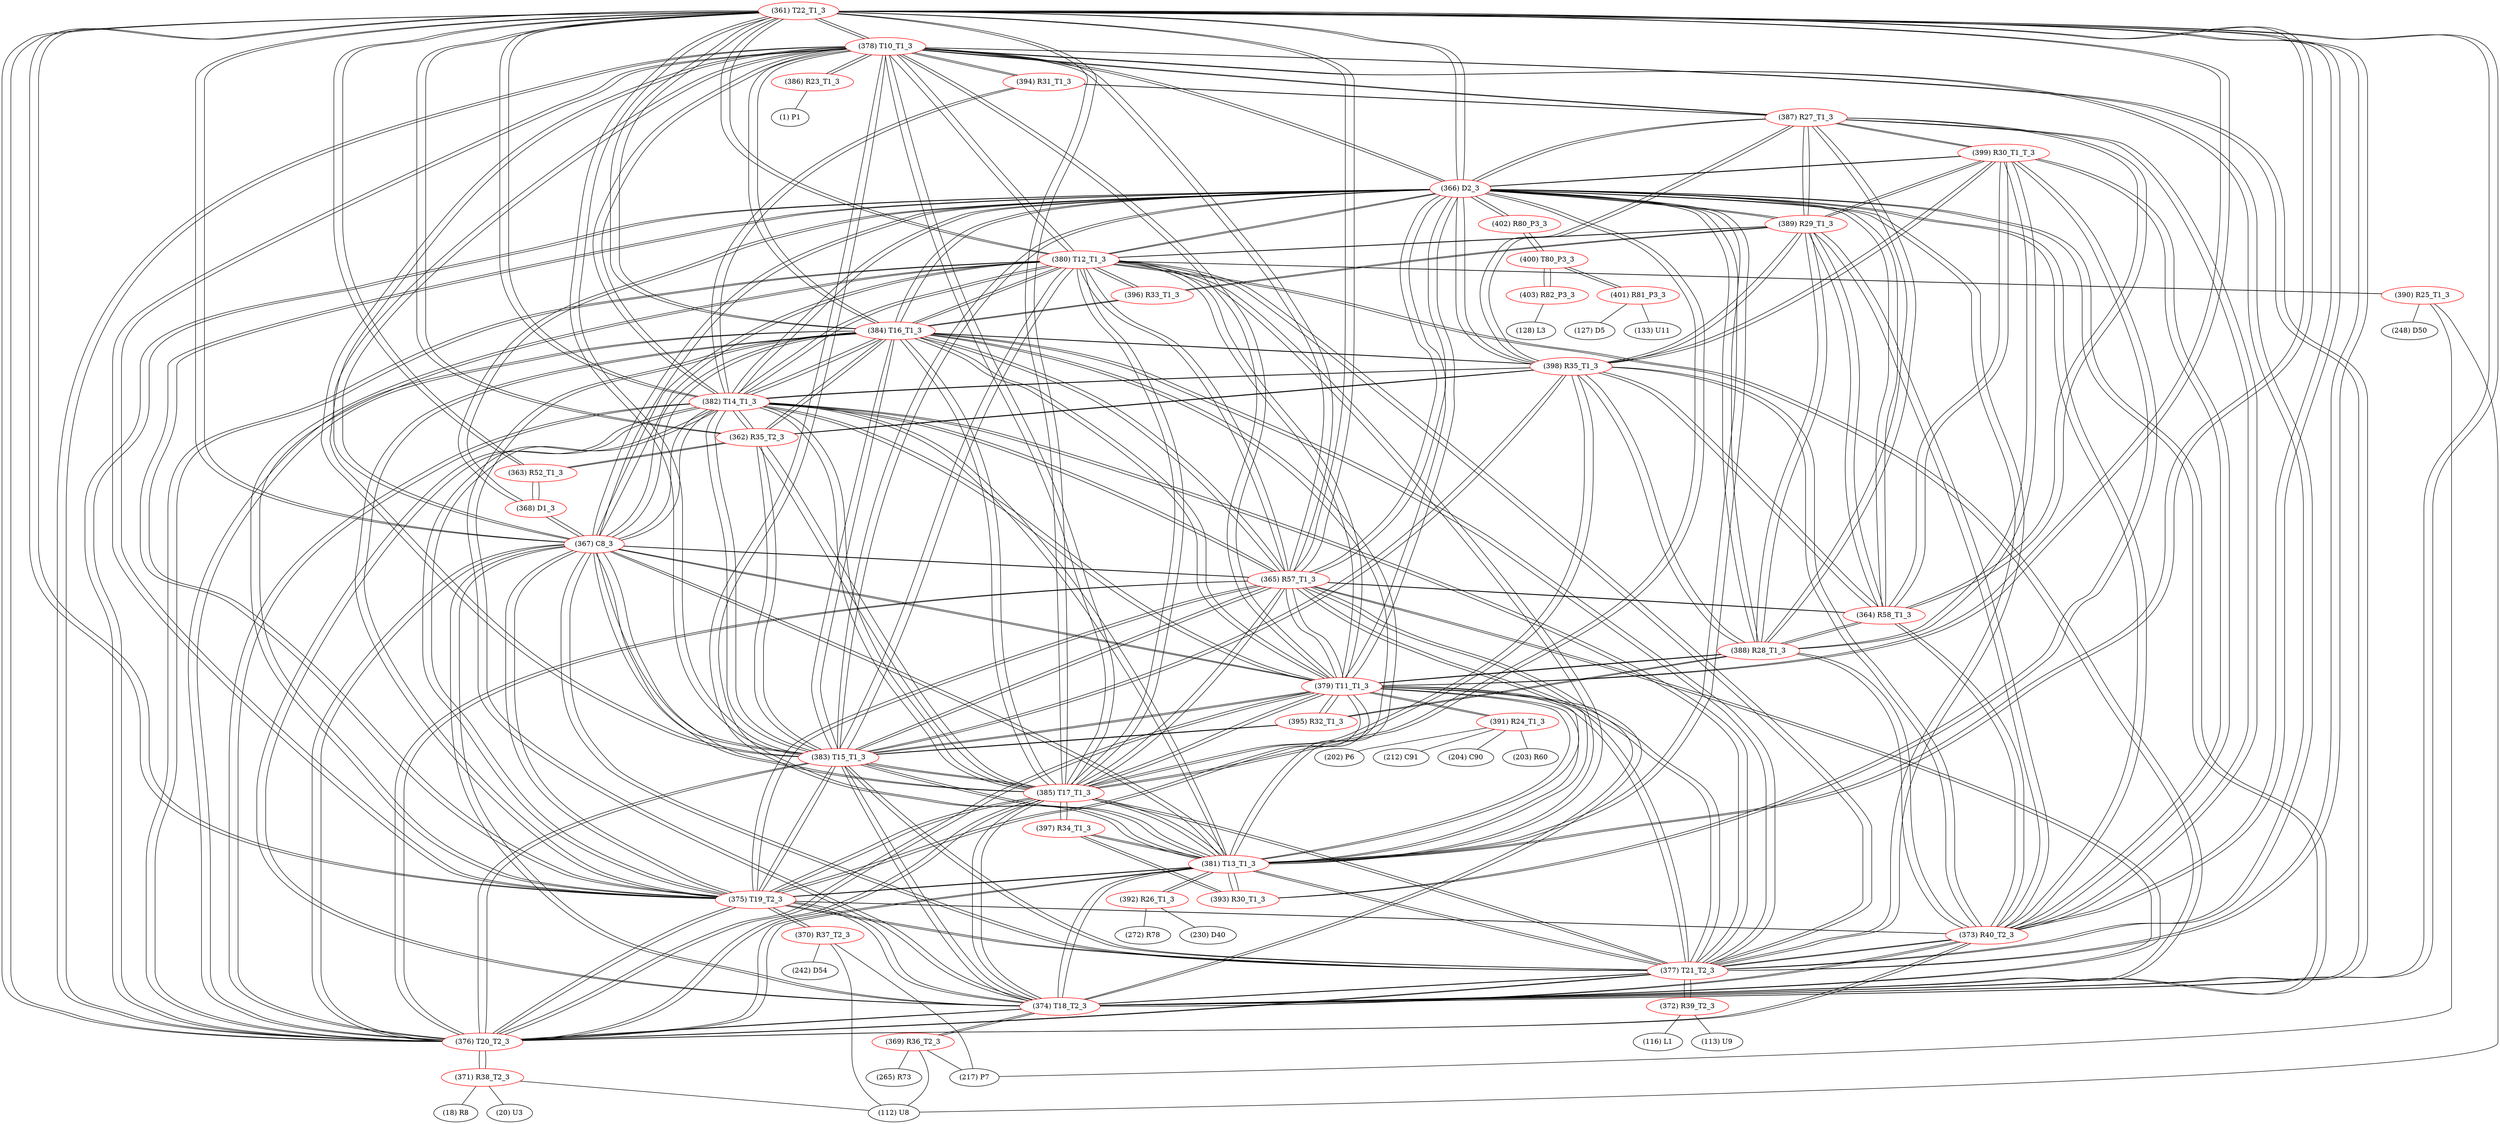 graph {
	361 [label="(361) T22_T1_3" color=red]
	378 [label="(378) T10_T1_3"]
	379 [label="(379) T11_T1_3"]
	380 [label="(380) T12_T1_3"]
	381 [label="(381) T13_T1_3"]
	376 [label="(376) T20_T2_3"]
	382 [label="(382) T14_T1_3"]
	383 [label="(383) T15_T1_3"]
	374 [label="(374) T18_T2_3"]
	377 [label="(377) T21_T2_3"]
	375 [label="(375) T19_T2_3"]
	367 [label="(367) C8_3"]
	384 [label="(384) T16_T1_3"]
	385 [label="(385) T17_T1_3"]
	366 [label="(366) D2_3"]
	365 [label="(365) R57_T1_3"]
	362 [label="(362) R35_T2_3"]
	363 [label="(363) R52_T1_3"]
	373 [label="(373) R40_T2_3"]
	362 [label="(362) R35_T2_3" color=red]
	363 [label="(363) R52_T1_3"]
	361 [label="(361) T22_T1_3"]
	382 [label="(382) T14_T1_3"]
	383 [label="(383) T15_T1_3"]
	385 [label="(385) T17_T1_3"]
	384 [label="(384) T16_T1_3"]
	398 [label="(398) R35_T1_3"]
	363 [label="(363) R52_T1_3" color=red]
	368 [label="(368) D1_3"]
	362 [label="(362) R35_T2_3"]
	361 [label="(361) T22_T1_3"]
	364 [label="(364) R58_T1_3" color=red]
	366 [label="(366) D2_3"]
	373 [label="(373) R40_T2_3"]
	387 [label="(387) R27_T1_3"]
	388 [label="(388) R28_T1_3"]
	389 [label="(389) R29_T1_3"]
	399 [label="(399) R30_T1_T_3"]
	398 [label="(398) R35_T1_3"]
	365 [label="(365) R57_T1_3"]
	365 [label="(365) R57_T1_3" color=red]
	378 [label="(378) T10_T1_3"]
	379 [label="(379) T11_T1_3"]
	380 [label="(380) T12_T1_3"]
	381 [label="(381) T13_T1_3"]
	376 [label="(376) T20_T2_3"]
	382 [label="(382) T14_T1_3"]
	383 [label="(383) T15_T1_3"]
	374 [label="(374) T18_T2_3"]
	377 [label="(377) T21_T2_3"]
	375 [label="(375) T19_T2_3"]
	367 [label="(367) C8_3"]
	384 [label="(384) T16_T1_3"]
	385 [label="(385) T17_T1_3"]
	366 [label="(366) D2_3"]
	361 [label="(361) T22_T1_3"]
	364 [label="(364) R58_T1_3"]
	366 [label="(366) D2_3" color=red]
	364 [label="(364) R58_T1_3"]
	373 [label="(373) R40_T2_3"]
	387 [label="(387) R27_T1_3"]
	388 [label="(388) R28_T1_3"]
	389 [label="(389) R29_T1_3"]
	399 [label="(399) R30_T1_T_3"]
	398 [label="(398) R35_T1_3"]
	378 [label="(378) T10_T1_3"]
	379 [label="(379) T11_T1_3"]
	380 [label="(380) T12_T1_3"]
	381 [label="(381) T13_T1_3"]
	376 [label="(376) T20_T2_3"]
	382 [label="(382) T14_T1_3"]
	383 [label="(383) T15_T1_3"]
	374 [label="(374) T18_T2_3"]
	377 [label="(377) T21_T2_3"]
	375 [label="(375) T19_T2_3"]
	367 [label="(367) C8_3"]
	384 [label="(384) T16_T1_3"]
	385 [label="(385) T17_T1_3"]
	361 [label="(361) T22_T1_3"]
	365 [label="(365) R57_T1_3"]
	368 [label="(368) D1_3"]
	402 [label="(402) R80_P3_3"]
	367 [label="(367) C8_3" color=red]
	378 [label="(378) T10_T1_3"]
	379 [label="(379) T11_T1_3"]
	380 [label="(380) T12_T1_3"]
	381 [label="(381) T13_T1_3"]
	376 [label="(376) T20_T2_3"]
	382 [label="(382) T14_T1_3"]
	383 [label="(383) T15_T1_3"]
	374 [label="(374) T18_T2_3"]
	377 [label="(377) T21_T2_3"]
	375 [label="(375) T19_T2_3"]
	384 [label="(384) T16_T1_3"]
	385 [label="(385) T17_T1_3"]
	366 [label="(366) D2_3"]
	361 [label="(361) T22_T1_3"]
	365 [label="(365) R57_T1_3"]
	368 [label="(368) D1_3"]
	368 [label="(368) D1_3" color=red]
	366 [label="(366) D2_3"]
	367 [label="(367) C8_3"]
	363 [label="(363) R52_T1_3"]
	369 [label="(369) R36_T2_3" color=red]
	217 [label="(217) P7"]
	112 [label="(112) U8"]
	265 [label="(265) R73"]
	374 [label="(374) T18_T2_3"]
	370 [label="(370) R37_T2_3" color=red]
	217 [label="(217) P7"]
	112 [label="(112) U8"]
	242 [label="(242) D54"]
	375 [label="(375) T19_T2_3"]
	371 [label="(371) R38_T2_3" color=red]
	20 [label="(20) U3"]
	112 [label="(112) U8"]
	18 [label="(18) R8"]
	376 [label="(376) T20_T2_3"]
	372 [label="(372) R39_T2_3" color=red]
	116 [label="(116) L1"]
	113 [label="(113) U9"]
	377 [label="(377) T21_T2_3"]
	373 [label="(373) R40_T2_3" color=red]
	366 [label="(366) D2_3"]
	364 [label="(364) R58_T1_3"]
	387 [label="(387) R27_T1_3"]
	388 [label="(388) R28_T1_3"]
	389 [label="(389) R29_T1_3"]
	399 [label="(399) R30_T1_T_3"]
	398 [label="(398) R35_T1_3"]
	376 [label="(376) T20_T2_3"]
	377 [label="(377) T21_T2_3"]
	375 [label="(375) T19_T2_3"]
	361 [label="(361) T22_T1_3"]
	374 [label="(374) T18_T2_3"]
	374 [label="(374) T18_T2_3" color=red]
	378 [label="(378) T10_T1_3"]
	379 [label="(379) T11_T1_3"]
	380 [label="(380) T12_T1_3"]
	381 [label="(381) T13_T1_3"]
	376 [label="(376) T20_T2_3"]
	382 [label="(382) T14_T1_3"]
	383 [label="(383) T15_T1_3"]
	377 [label="(377) T21_T2_3"]
	375 [label="(375) T19_T2_3"]
	367 [label="(367) C8_3"]
	384 [label="(384) T16_T1_3"]
	385 [label="(385) T17_T1_3"]
	366 [label="(366) D2_3"]
	361 [label="(361) T22_T1_3"]
	365 [label="(365) R57_T1_3"]
	373 [label="(373) R40_T2_3"]
	369 [label="(369) R36_T2_3"]
	375 [label="(375) T19_T2_3" color=red]
	378 [label="(378) T10_T1_3"]
	379 [label="(379) T11_T1_3"]
	380 [label="(380) T12_T1_3"]
	381 [label="(381) T13_T1_3"]
	376 [label="(376) T20_T2_3"]
	382 [label="(382) T14_T1_3"]
	383 [label="(383) T15_T1_3"]
	374 [label="(374) T18_T2_3"]
	377 [label="(377) T21_T2_3"]
	367 [label="(367) C8_3"]
	384 [label="(384) T16_T1_3"]
	385 [label="(385) T17_T1_3"]
	366 [label="(366) D2_3"]
	361 [label="(361) T22_T1_3"]
	365 [label="(365) R57_T1_3"]
	373 [label="(373) R40_T2_3"]
	370 [label="(370) R37_T2_3"]
	376 [label="(376) T20_T2_3" color=red]
	378 [label="(378) T10_T1_3"]
	379 [label="(379) T11_T1_3"]
	380 [label="(380) T12_T1_3"]
	381 [label="(381) T13_T1_3"]
	382 [label="(382) T14_T1_3"]
	383 [label="(383) T15_T1_3"]
	374 [label="(374) T18_T2_3"]
	377 [label="(377) T21_T2_3"]
	375 [label="(375) T19_T2_3"]
	367 [label="(367) C8_3"]
	384 [label="(384) T16_T1_3"]
	385 [label="(385) T17_T1_3"]
	366 [label="(366) D2_3"]
	361 [label="(361) T22_T1_3"]
	365 [label="(365) R57_T1_3"]
	373 [label="(373) R40_T2_3"]
	371 [label="(371) R38_T2_3"]
	377 [label="(377) T21_T2_3" color=red]
	378 [label="(378) T10_T1_3"]
	379 [label="(379) T11_T1_3"]
	380 [label="(380) T12_T1_3"]
	381 [label="(381) T13_T1_3"]
	376 [label="(376) T20_T2_3"]
	382 [label="(382) T14_T1_3"]
	383 [label="(383) T15_T1_3"]
	374 [label="(374) T18_T2_3"]
	375 [label="(375) T19_T2_3"]
	367 [label="(367) C8_3"]
	384 [label="(384) T16_T1_3"]
	385 [label="(385) T17_T1_3"]
	366 [label="(366) D2_3"]
	361 [label="(361) T22_T1_3"]
	365 [label="(365) R57_T1_3"]
	373 [label="(373) R40_T2_3"]
	372 [label="(372) R39_T2_3"]
	378 [label="(378) T10_T1_3" color=red]
	379 [label="(379) T11_T1_3"]
	380 [label="(380) T12_T1_3"]
	381 [label="(381) T13_T1_3"]
	376 [label="(376) T20_T2_3"]
	382 [label="(382) T14_T1_3"]
	383 [label="(383) T15_T1_3"]
	374 [label="(374) T18_T2_3"]
	377 [label="(377) T21_T2_3"]
	375 [label="(375) T19_T2_3"]
	367 [label="(367) C8_3"]
	384 [label="(384) T16_T1_3"]
	385 [label="(385) T17_T1_3"]
	366 [label="(366) D2_3"]
	361 [label="(361) T22_T1_3"]
	365 [label="(365) R57_T1_3"]
	386 [label="(386) R23_T1_3"]
	394 [label="(394) R31_T1_3"]
	387 [label="(387) R27_T1_3"]
	379 [label="(379) T11_T1_3" color=red]
	378 [label="(378) T10_T1_3"]
	380 [label="(380) T12_T1_3"]
	381 [label="(381) T13_T1_3"]
	376 [label="(376) T20_T2_3"]
	382 [label="(382) T14_T1_3"]
	383 [label="(383) T15_T1_3"]
	374 [label="(374) T18_T2_3"]
	377 [label="(377) T21_T2_3"]
	375 [label="(375) T19_T2_3"]
	367 [label="(367) C8_3"]
	384 [label="(384) T16_T1_3"]
	385 [label="(385) T17_T1_3"]
	366 [label="(366) D2_3"]
	361 [label="(361) T22_T1_3"]
	365 [label="(365) R57_T1_3"]
	391 [label="(391) R24_T1_3"]
	395 [label="(395) R32_T1_3"]
	388 [label="(388) R28_T1_3"]
	380 [label="(380) T12_T1_3" color=red]
	378 [label="(378) T10_T1_3"]
	379 [label="(379) T11_T1_3"]
	381 [label="(381) T13_T1_3"]
	376 [label="(376) T20_T2_3"]
	382 [label="(382) T14_T1_3"]
	383 [label="(383) T15_T1_3"]
	374 [label="(374) T18_T2_3"]
	377 [label="(377) T21_T2_3"]
	375 [label="(375) T19_T2_3"]
	367 [label="(367) C8_3"]
	384 [label="(384) T16_T1_3"]
	385 [label="(385) T17_T1_3"]
	366 [label="(366) D2_3"]
	361 [label="(361) T22_T1_3"]
	365 [label="(365) R57_T1_3"]
	396 [label="(396) R33_T1_3"]
	389 [label="(389) R29_T1_3"]
	390 [label="(390) R25_T1_3"]
	381 [label="(381) T13_T1_3" color=red]
	378 [label="(378) T10_T1_3"]
	379 [label="(379) T11_T1_3"]
	380 [label="(380) T12_T1_3"]
	376 [label="(376) T20_T2_3"]
	382 [label="(382) T14_T1_3"]
	383 [label="(383) T15_T1_3"]
	374 [label="(374) T18_T2_3"]
	377 [label="(377) T21_T2_3"]
	375 [label="(375) T19_T2_3"]
	367 [label="(367) C8_3"]
	384 [label="(384) T16_T1_3"]
	385 [label="(385) T17_T1_3"]
	366 [label="(366) D2_3"]
	361 [label="(361) T22_T1_3"]
	365 [label="(365) R57_T1_3"]
	397 [label="(397) R34_T1_3"]
	393 [label="(393) R30_T1_3"]
	392 [label="(392) R26_T1_3"]
	382 [label="(382) T14_T1_3" color=red]
	378 [label="(378) T10_T1_3"]
	379 [label="(379) T11_T1_3"]
	380 [label="(380) T12_T1_3"]
	381 [label="(381) T13_T1_3"]
	376 [label="(376) T20_T2_3"]
	383 [label="(383) T15_T1_3"]
	374 [label="(374) T18_T2_3"]
	377 [label="(377) T21_T2_3"]
	375 [label="(375) T19_T2_3"]
	367 [label="(367) C8_3"]
	384 [label="(384) T16_T1_3"]
	385 [label="(385) T17_T1_3"]
	366 [label="(366) D2_3"]
	361 [label="(361) T22_T1_3"]
	365 [label="(365) R57_T1_3"]
	398 [label="(398) R35_T1_3"]
	362 [label="(362) R35_T2_3"]
	394 [label="(394) R31_T1_3"]
	383 [label="(383) T15_T1_3" color=red]
	378 [label="(378) T10_T1_3"]
	379 [label="(379) T11_T1_3"]
	380 [label="(380) T12_T1_3"]
	381 [label="(381) T13_T1_3"]
	376 [label="(376) T20_T2_3"]
	382 [label="(382) T14_T1_3"]
	374 [label="(374) T18_T2_3"]
	377 [label="(377) T21_T2_3"]
	375 [label="(375) T19_T2_3"]
	367 [label="(367) C8_3"]
	384 [label="(384) T16_T1_3"]
	385 [label="(385) T17_T1_3"]
	366 [label="(366) D2_3"]
	361 [label="(361) T22_T1_3"]
	365 [label="(365) R57_T1_3"]
	398 [label="(398) R35_T1_3"]
	362 [label="(362) R35_T2_3"]
	395 [label="(395) R32_T1_3"]
	384 [label="(384) T16_T1_3" color=red]
	378 [label="(378) T10_T1_3"]
	379 [label="(379) T11_T1_3"]
	380 [label="(380) T12_T1_3"]
	381 [label="(381) T13_T1_3"]
	376 [label="(376) T20_T2_3"]
	382 [label="(382) T14_T1_3"]
	383 [label="(383) T15_T1_3"]
	374 [label="(374) T18_T2_3"]
	377 [label="(377) T21_T2_3"]
	375 [label="(375) T19_T2_3"]
	367 [label="(367) C8_3"]
	385 [label="(385) T17_T1_3"]
	366 [label="(366) D2_3"]
	361 [label="(361) T22_T1_3"]
	365 [label="(365) R57_T1_3"]
	398 [label="(398) R35_T1_3"]
	362 [label="(362) R35_T2_3"]
	396 [label="(396) R33_T1_3"]
	385 [label="(385) T17_T1_3" color=red]
	378 [label="(378) T10_T1_3"]
	379 [label="(379) T11_T1_3"]
	380 [label="(380) T12_T1_3"]
	381 [label="(381) T13_T1_3"]
	376 [label="(376) T20_T2_3"]
	382 [label="(382) T14_T1_3"]
	383 [label="(383) T15_T1_3"]
	374 [label="(374) T18_T2_3"]
	377 [label="(377) T21_T2_3"]
	375 [label="(375) T19_T2_3"]
	367 [label="(367) C8_3"]
	384 [label="(384) T16_T1_3"]
	366 [label="(366) D2_3"]
	361 [label="(361) T22_T1_3"]
	365 [label="(365) R57_T1_3"]
	398 [label="(398) R35_T1_3"]
	362 [label="(362) R35_T2_3"]
	397 [label="(397) R34_T1_3"]
	386 [label="(386) R23_T1_3" color=red]
	1 [label="(1) P1"]
	378 [label="(378) T10_T1_3"]
	387 [label="(387) R27_T1_3" color=red]
	366 [label="(366) D2_3"]
	364 [label="(364) R58_T1_3"]
	373 [label="(373) R40_T2_3"]
	388 [label="(388) R28_T1_3"]
	389 [label="(389) R29_T1_3"]
	399 [label="(399) R30_T1_T_3"]
	398 [label="(398) R35_T1_3"]
	394 [label="(394) R31_T1_3"]
	378 [label="(378) T10_T1_3"]
	388 [label="(388) R28_T1_3" color=red]
	366 [label="(366) D2_3"]
	364 [label="(364) R58_T1_3"]
	373 [label="(373) R40_T2_3"]
	387 [label="(387) R27_T1_3"]
	389 [label="(389) R29_T1_3"]
	399 [label="(399) R30_T1_T_3"]
	398 [label="(398) R35_T1_3"]
	395 [label="(395) R32_T1_3"]
	379 [label="(379) T11_T1_3"]
	389 [label="(389) R29_T1_3" color=red]
	366 [label="(366) D2_3"]
	364 [label="(364) R58_T1_3"]
	373 [label="(373) R40_T2_3"]
	387 [label="(387) R27_T1_3"]
	388 [label="(388) R28_T1_3"]
	399 [label="(399) R30_T1_T_3"]
	398 [label="(398) R35_T1_3"]
	396 [label="(396) R33_T1_3"]
	380 [label="(380) T12_T1_3"]
	390 [label="(390) R25_T1_3" color=red]
	217 [label="(217) P7"]
	112 [label="(112) U8"]
	248 [label="(248) D50"]
	380 [label="(380) T12_T1_3"]
	391 [label="(391) R24_T1_3" color=red]
	204 [label="(204) C90"]
	203 [label="(203) R60"]
	202 [label="(202) P6"]
	212 [label="(212) C91"]
	379 [label="(379) T11_T1_3"]
	392 [label="(392) R26_T1_3" color=red]
	230 [label="(230) D40"]
	272 [label="(272) R78"]
	381 [label="(381) T13_T1_3"]
	393 [label="(393) R30_T1_3" color=red]
	381 [label="(381) T13_T1_3"]
	397 [label="(397) R34_T1_3"]
	399 [label="(399) R30_T1_T_3"]
	394 [label="(394) R31_T1_3" color=red]
	387 [label="(387) R27_T1_3"]
	378 [label="(378) T10_T1_3"]
	382 [label="(382) T14_T1_3"]
	395 [label="(395) R32_T1_3" color=red]
	383 [label="(383) T15_T1_3"]
	379 [label="(379) T11_T1_3"]
	388 [label="(388) R28_T1_3"]
	396 [label="(396) R33_T1_3" color=red]
	384 [label="(384) T16_T1_3"]
	389 [label="(389) R29_T1_3"]
	380 [label="(380) T12_T1_3"]
	397 [label="(397) R34_T1_3" color=red]
	385 [label="(385) T17_T1_3"]
	381 [label="(381) T13_T1_3"]
	393 [label="(393) R30_T1_3"]
	398 [label="(398) R35_T1_3" color=red]
	366 [label="(366) D2_3"]
	364 [label="(364) R58_T1_3"]
	373 [label="(373) R40_T2_3"]
	387 [label="(387) R27_T1_3"]
	388 [label="(388) R28_T1_3"]
	389 [label="(389) R29_T1_3"]
	399 [label="(399) R30_T1_T_3"]
	382 [label="(382) T14_T1_3"]
	383 [label="(383) T15_T1_3"]
	385 [label="(385) T17_T1_3"]
	384 [label="(384) T16_T1_3"]
	362 [label="(362) R35_T2_3"]
	399 [label="(399) R30_T1_T_3" color=red]
	366 [label="(366) D2_3"]
	364 [label="(364) R58_T1_3"]
	373 [label="(373) R40_T2_3"]
	387 [label="(387) R27_T1_3"]
	388 [label="(388) R28_T1_3"]
	389 [label="(389) R29_T1_3"]
	398 [label="(398) R35_T1_3"]
	393 [label="(393) R30_T1_3"]
	400 [label="(400) T80_P3_3" color=red]
	401 [label="(401) R81_P3_3"]
	403 [label="(403) R82_P3_3"]
	402 [label="(402) R80_P3_3"]
	401 [label="(401) R81_P3_3" color=red]
	127 [label="(127) D5"]
	133 [label="(133) U11"]
	400 [label="(400) T80_P3_3"]
	402 [label="(402) R80_P3_3" color=red]
	366 [label="(366) D2_3"]
	400 [label="(400) T80_P3_3"]
	403 [label="(403) R82_P3_3" color=red]
	128 [label="(128) L3"]
	400 [label="(400) T80_P3_3"]
	361 -- 378
	361 -- 379
	361 -- 380
	361 -- 381
	361 -- 376
	361 -- 382
	361 -- 383
	361 -- 374
	361 -- 377
	361 -- 375
	361 -- 367
	361 -- 384
	361 -- 385
	361 -- 366
	361 -- 365
	361 -- 362
	361 -- 363
	361 -- 373
	362 -- 363
	362 -- 361
	362 -- 382
	362 -- 383
	362 -- 385
	362 -- 384
	362 -- 398
	363 -- 368
	363 -- 362
	363 -- 361
	364 -- 366
	364 -- 373
	364 -- 387
	364 -- 388
	364 -- 389
	364 -- 399
	364 -- 398
	364 -- 365
	365 -- 378
	365 -- 379
	365 -- 380
	365 -- 381
	365 -- 376
	365 -- 382
	365 -- 383
	365 -- 374
	365 -- 377
	365 -- 375
	365 -- 367
	365 -- 384
	365 -- 385
	365 -- 366
	365 -- 361
	365 -- 364
	366 -- 364
	366 -- 373
	366 -- 387
	366 -- 388
	366 -- 389
	366 -- 399
	366 -- 398
	366 -- 378
	366 -- 379
	366 -- 380
	366 -- 381
	366 -- 376
	366 -- 382
	366 -- 383
	366 -- 374
	366 -- 377
	366 -- 375
	366 -- 367
	366 -- 384
	366 -- 385
	366 -- 361
	366 -- 365
	366 -- 368
	366 -- 402
	367 -- 378
	367 -- 379
	367 -- 380
	367 -- 381
	367 -- 376
	367 -- 382
	367 -- 383
	367 -- 374
	367 -- 377
	367 -- 375
	367 -- 384
	367 -- 385
	367 -- 366
	367 -- 361
	367 -- 365
	367 -- 368
	368 -- 366
	368 -- 367
	368 -- 363
	369 -- 217
	369 -- 112
	369 -- 265
	369 -- 374
	370 -- 217
	370 -- 112
	370 -- 242
	370 -- 375
	371 -- 20
	371 -- 112
	371 -- 18
	371 -- 376
	372 -- 116
	372 -- 113
	372 -- 377
	373 -- 366
	373 -- 364
	373 -- 387
	373 -- 388
	373 -- 389
	373 -- 399
	373 -- 398
	373 -- 376
	373 -- 377
	373 -- 375
	373 -- 361
	373 -- 374
	374 -- 378
	374 -- 379
	374 -- 380
	374 -- 381
	374 -- 376
	374 -- 382
	374 -- 383
	374 -- 377
	374 -- 375
	374 -- 367
	374 -- 384
	374 -- 385
	374 -- 366
	374 -- 361
	374 -- 365
	374 -- 373
	374 -- 369
	375 -- 378
	375 -- 379
	375 -- 380
	375 -- 381
	375 -- 376
	375 -- 382
	375 -- 383
	375 -- 374
	375 -- 377
	375 -- 367
	375 -- 384
	375 -- 385
	375 -- 366
	375 -- 361
	375 -- 365
	375 -- 373
	375 -- 370
	376 -- 378
	376 -- 379
	376 -- 380
	376 -- 381
	376 -- 382
	376 -- 383
	376 -- 374
	376 -- 377
	376 -- 375
	376 -- 367
	376 -- 384
	376 -- 385
	376 -- 366
	376 -- 361
	376 -- 365
	376 -- 373
	376 -- 371
	377 -- 378
	377 -- 379
	377 -- 380
	377 -- 381
	377 -- 376
	377 -- 382
	377 -- 383
	377 -- 374
	377 -- 375
	377 -- 367
	377 -- 384
	377 -- 385
	377 -- 366
	377 -- 361
	377 -- 365
	377 -- 373
	377 -- 372
	378 -- 379
	378 -- 380
	378 -- 381
	378 -- 376
	378 -- 382
	378 -- 383
	378 -- 374
	378 -- 377
	378 -- 375
	378 -- 367
	378 -- 384
	378 -- 385
	378 -- 366
	378 -- 361
	378 -- 365
	378 -- 386
	378 -- 394
	378 -- 387
	379 -- 378
	379 -- 380
	379 -- 381
	379 -- 376
	379 -- 382
	379 -- 383
	379 -- 374
	379 -- 377
	379 -- 375
	379 -- 367
	379 -- 384
	379 -- 385
	379 -- 366
	379 -- 361
	379 -- 365
	379 -- 391
	379 -- 395
	379 -- 388
	380 -- 378
	380 -- 379
	380 -- 381
	380 -- 376
	380 -- 382
	380 -- 383
	380 -- 374
	380 -- 377
	380 -- 375
	380 -- 367
	380 -- 384
	380 -- 385
	380 -- 366
	380 -- 361
	380 -- 365
	380 -- 396
	380 -- 389
	380 -- 390
	381 -- 378
	381 -- 379
	381 -- 380
	381 -- 376
	381 -- 382
	381 -- 383
	381 -- 374
	381 -- 377
	381 -- 375
	381 -- 367
	381 -- 384
	381 -- 385
	381 -- 366
	381 -- 361
	381 -- 365
	381 -- 397
	381 -- 393
	381 -- 392
	382 -- 378
	382 -- 379
	382 -- 380
	382 -- 381
	382 -- 376
	382 -- 383
	382 -- 374
	382 -- 377
	382 -- 375
	382 -- 367
	382 -- 384
	382 -- 385
	382 -- 366
	382 -- 361
	382 -- 365
	382 -- 398
	382 -- 362
	382 -- 394
	383 -- 378
	383 -- 379
	383 -- 380
	383 -- 381
	383 -- 376
	383 -- 382
	383 -- 374
	383 -- 377
	383 -- 375
	383 -- 367
	383 -- 384
	383 -- 385
	383 -- 366
	383 -- 361
	383 -- 365
	383 -- 398
	383 -- 362
	383 -- 395
	384 -- 378
	384 -- 379
	384 -- 380
	384 -- 381
	384 -- 376
	384 -- 382
	384 -- 383
	384 -- 374
	384 -- 377
	384 -- 375
	384 -- 367
	384 -- 385
	384 -- 366
	384 -- 361
	384 -- 365
	384 -- 398
	384 -- 362
	384 -- 396
	385 -- 378
	385 -- 379
	385 -- 380
	385 -- 381
	385 -- 376
	385 -- 382
	385 -- 383
	385 -- 374
	385 -- 377
	385 -- 375
	385 -- 367
	385 -- 384
	385 -- 366
	385 -- 361
	385 -- 365
	385 -- 398
	385 -- 362
	385 -- 397
	386 -- 1
	386 -- 378
	387 -- 366
	387 -- 364
	387 -- 373
	387 -- 388
	387 -- 389
	387 -- 399
	387 -- 398
	387 -- 394
	387 -- 378
	388 -- 366
	388 -- 364
	388 -- 373
	388 -- 387
	388 -- 389
	388 -- 399
	388 -- 398
	388 -- 395
	388 -- 379
	389 -- 366
	389 -- 364
	389 -- 373
	389 -- 387
	389 -- 388
	389 -- 399
	389 -- 398
	389 -- 396
	389 -- 380
	390 -- 217
	390 -- 112
	390 -- 248
	390 -- 380
	391 -- 204
	391 -- 203
	391 -- 202
	391 -- 212
	391 -- 379
	392 -- 230
	392 -- 272
	392 -- 381
	393 -- 381
	393 -- 397
	393 -- 399
	394 -- 387
	394 -- 378
	394 -- 382
	395 -- 383
	395 -- 379
	395 -- 388
	396 -- 384
	396 -- 389
	396 -- 380
	397 -- 385
	397 -- 381
	397 -- 393
	398 -- 366
	398 -- 364
	398 -- 373
	398 -- 387
	398 -- 388
	398 -- 389
	398 -- 399
	398 -- 382
	398 -- 383
	398 -- 385
	398 -- 384
	398 -- 362
	399 -- 366
	399 -- 364
	399 -- 373
	399 -- 387
	399 -- 388
	399 -- 389
	399 -- 398
	399 -- 393
	400 -- 401
	400 -- 403
	400 -- 402
	401 -- 127
	401 -- 133
	401 -- 400
	402 -- 366
	402 -- 400
	403 -- 128
	403 -- 400
}